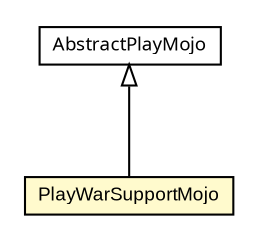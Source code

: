 #!/usr/local/bin/dot
#
# Class diagram 
# Generated by UmlGraph version 4.6 (http://www.spinellis.gr/sw/umlgraph)
#

digraph G {
	edge [fontname="arial",fontsize=10,labelfontname="arial",labelfontsize=10];
	node [fontname="arial",fontsize=10,shape=plaintext];
	// com.google.code.play.PlayWarSupportMojo
	c147 [label=<<table border="0" cellborder="1" cellspacing="0" cellpadding="2" port="p" bgcolor="lemonChiffon" href="./PlayWarSupportMojo.html">
		<tr><td><table border="0" cellspacing="0" cellpadding="1">
			<tr><td> PlayWarSupportMojo </td></tr>
		</table></td></tr>
		</table>>, fontname="arial", fontcolor="black", fontsize=9.0];
	// com.google.code.play.AbstractPlayMojo
	c172 [label=<<table border="0" cellborder="1" cellspacing="0" cellpadding="2" port="p" href="./AbstractPlayMojo.html">
		<tr><td><table border="0" cellspacing="0" cellpadding="1">
			<tr><td><font face="ariali"> AbstractPlayMojo </font></td></tr>
		</table></td></tr>
		</table>>, fontname="arial", fontcolor="black", fontsize=9.0];
	//com.google.code.play.PlayWarSupportMojo extends com.google.code.play.AbstractPlayMojo
	c172:p -> c147:p [dir=back,arrowtail=empty];
}

